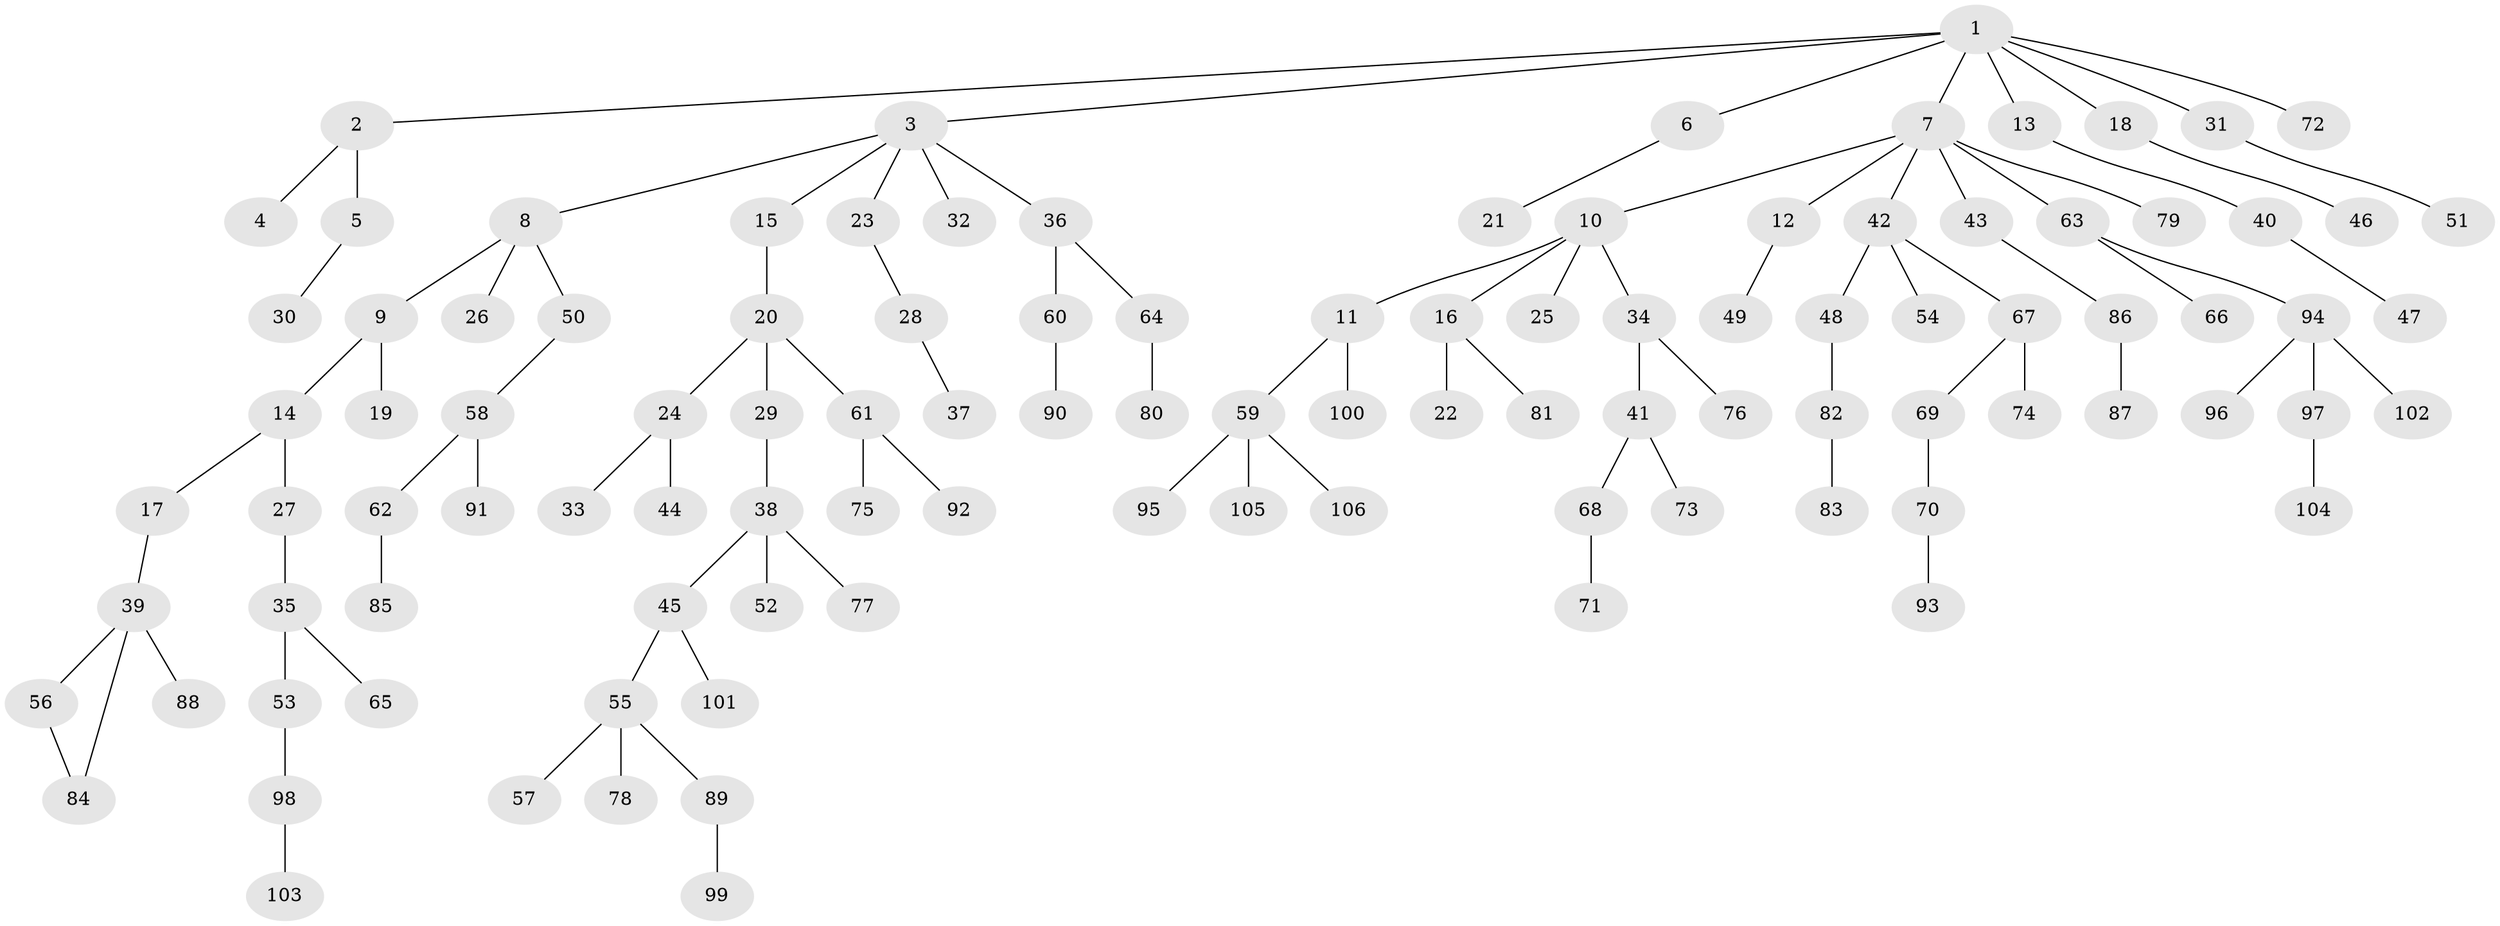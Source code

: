 // Generated by graph-tools (version 1.1) at 2025/10/02/27/25 16:10:55]
// undirected, 106 vertices, 106 edges
graph export_dot {
graph [start="1"]
  node [color=gray90,style=filled];
  1;
  2;
  3;
  4;
  5;
  6;
  7;
  8;
  9;
  10;
  11;
  12;
  13;
  14;
  15;
  16;
  17;
  18;
  19;
  20;
  21;
  22;
  23;
  24;
  25;
  26;
  27;
  28;
  29;
  30;
  31;
  32;
  33;
  34;
  35;
  36;
  37;
  38;
  39;
  40;
  41;
  42;
  43;
  44;
  45;
  46;
  47;
  48;
  49;
  50;
  51;
  52;
  53;
  54;
  55;
  56;
  57;
  58;
  59;
  60;
  61;
  62;
  63;
  64;
  65;
  66;
  67;
  68;
  69;
  70;
  71;
  72;
  73;
  74;
  75;
  76;
  77;
  78;
  79;
  80;
  81;
  82;
  83;
  84;
  85;
  86;
  87;
  88;
  89;
  90;
  91;
  92;
  93;
  94;
  95;
  96;
  97;
  98;
  99;
  100;
  101;
  102;
  103;
  104;
  105;
  106;
  1 -- 2;
  1 -- 3;
  1 -- 6;
  1 -- 7;
  1 -- 13;
  1 -- 18;
  1 -- 31;
  1 -- 72;
  2 -- 4;
  2 -- 5;
  3 -- 8;
  3 -- 15;
  3 -- 23;
  3 -- 32;
  3 -- 36;
  5 -- 30;
  6 -- 21;
  7 -- 10;
  7 -- 12;
  7 -- 42;
  7 -- 43;
  7 -- 63;
  7 -- 79;
  8 -- 9;
  8 -- 26;
  8 -- 50;
  9 -- 14;
  9 -- 19;
  10 -- 11;
  10 -- 16;
  10 -- 25;
  10 -- 34;
  11 -- 59;
  11 -- 100;
  12 -- 49;
  13 -- 40;
  14 -- 17;
  14 -- 27;
  15 -- 20;
  16 -- 22;
  16 -- 81;
  17 -- 39;
  18 -- 46;
  20 -- 24;
  20 -- 29;
  20 -- 61;
  23 -- 28;
  24 -- 33;
  24 -- 44;
  27 -- 35;
  28 -- 37;
  29 -- 38;
  31 -- 51;
  34 -- 41;
  34 -- 76;
  35 -- 53;
  35 -- 65;
  36 -- 60;
  36 -- 64;
  38 -- 45;
  38 -- 52;
  38 -- 77;
  39 -- 56;
  39 -- 84;
  39 -- 88;
  40 -- 47;
  41 -- 68;
  41 -- 73;
  42 -- 48;
  42 -- 54;
  42 -- 67;
  43 -- 86;
  45 -- 55;
  45 -- 101;
  48 -- 82;
  50 -- 58;
  53 -- 98;
  55 -- 57;
  55 -- 78;
  55 -- 89;
  56 -- 84;
  58 -- 62;
  58 -- 91;
  59 -- 95;
  59 -- 105;
  59 -- 106;
  60 -- 90;
  61 -- 75;
  61 -- 92;
  62 -- 85;
  63 -- 66;
  63 -- 94;
  64 -- 80;
  67 -- 69;
  67 -- 74;
  68 -- 71;
  69 -- 70;
  70 -- 93;
  82 -- 83;
  86 -- 87;
  89 -- 99;
  94 -- 96;
  94 -- 97;
  94 -- 102;
  97 -- 104;
  98 -- 103;
}
